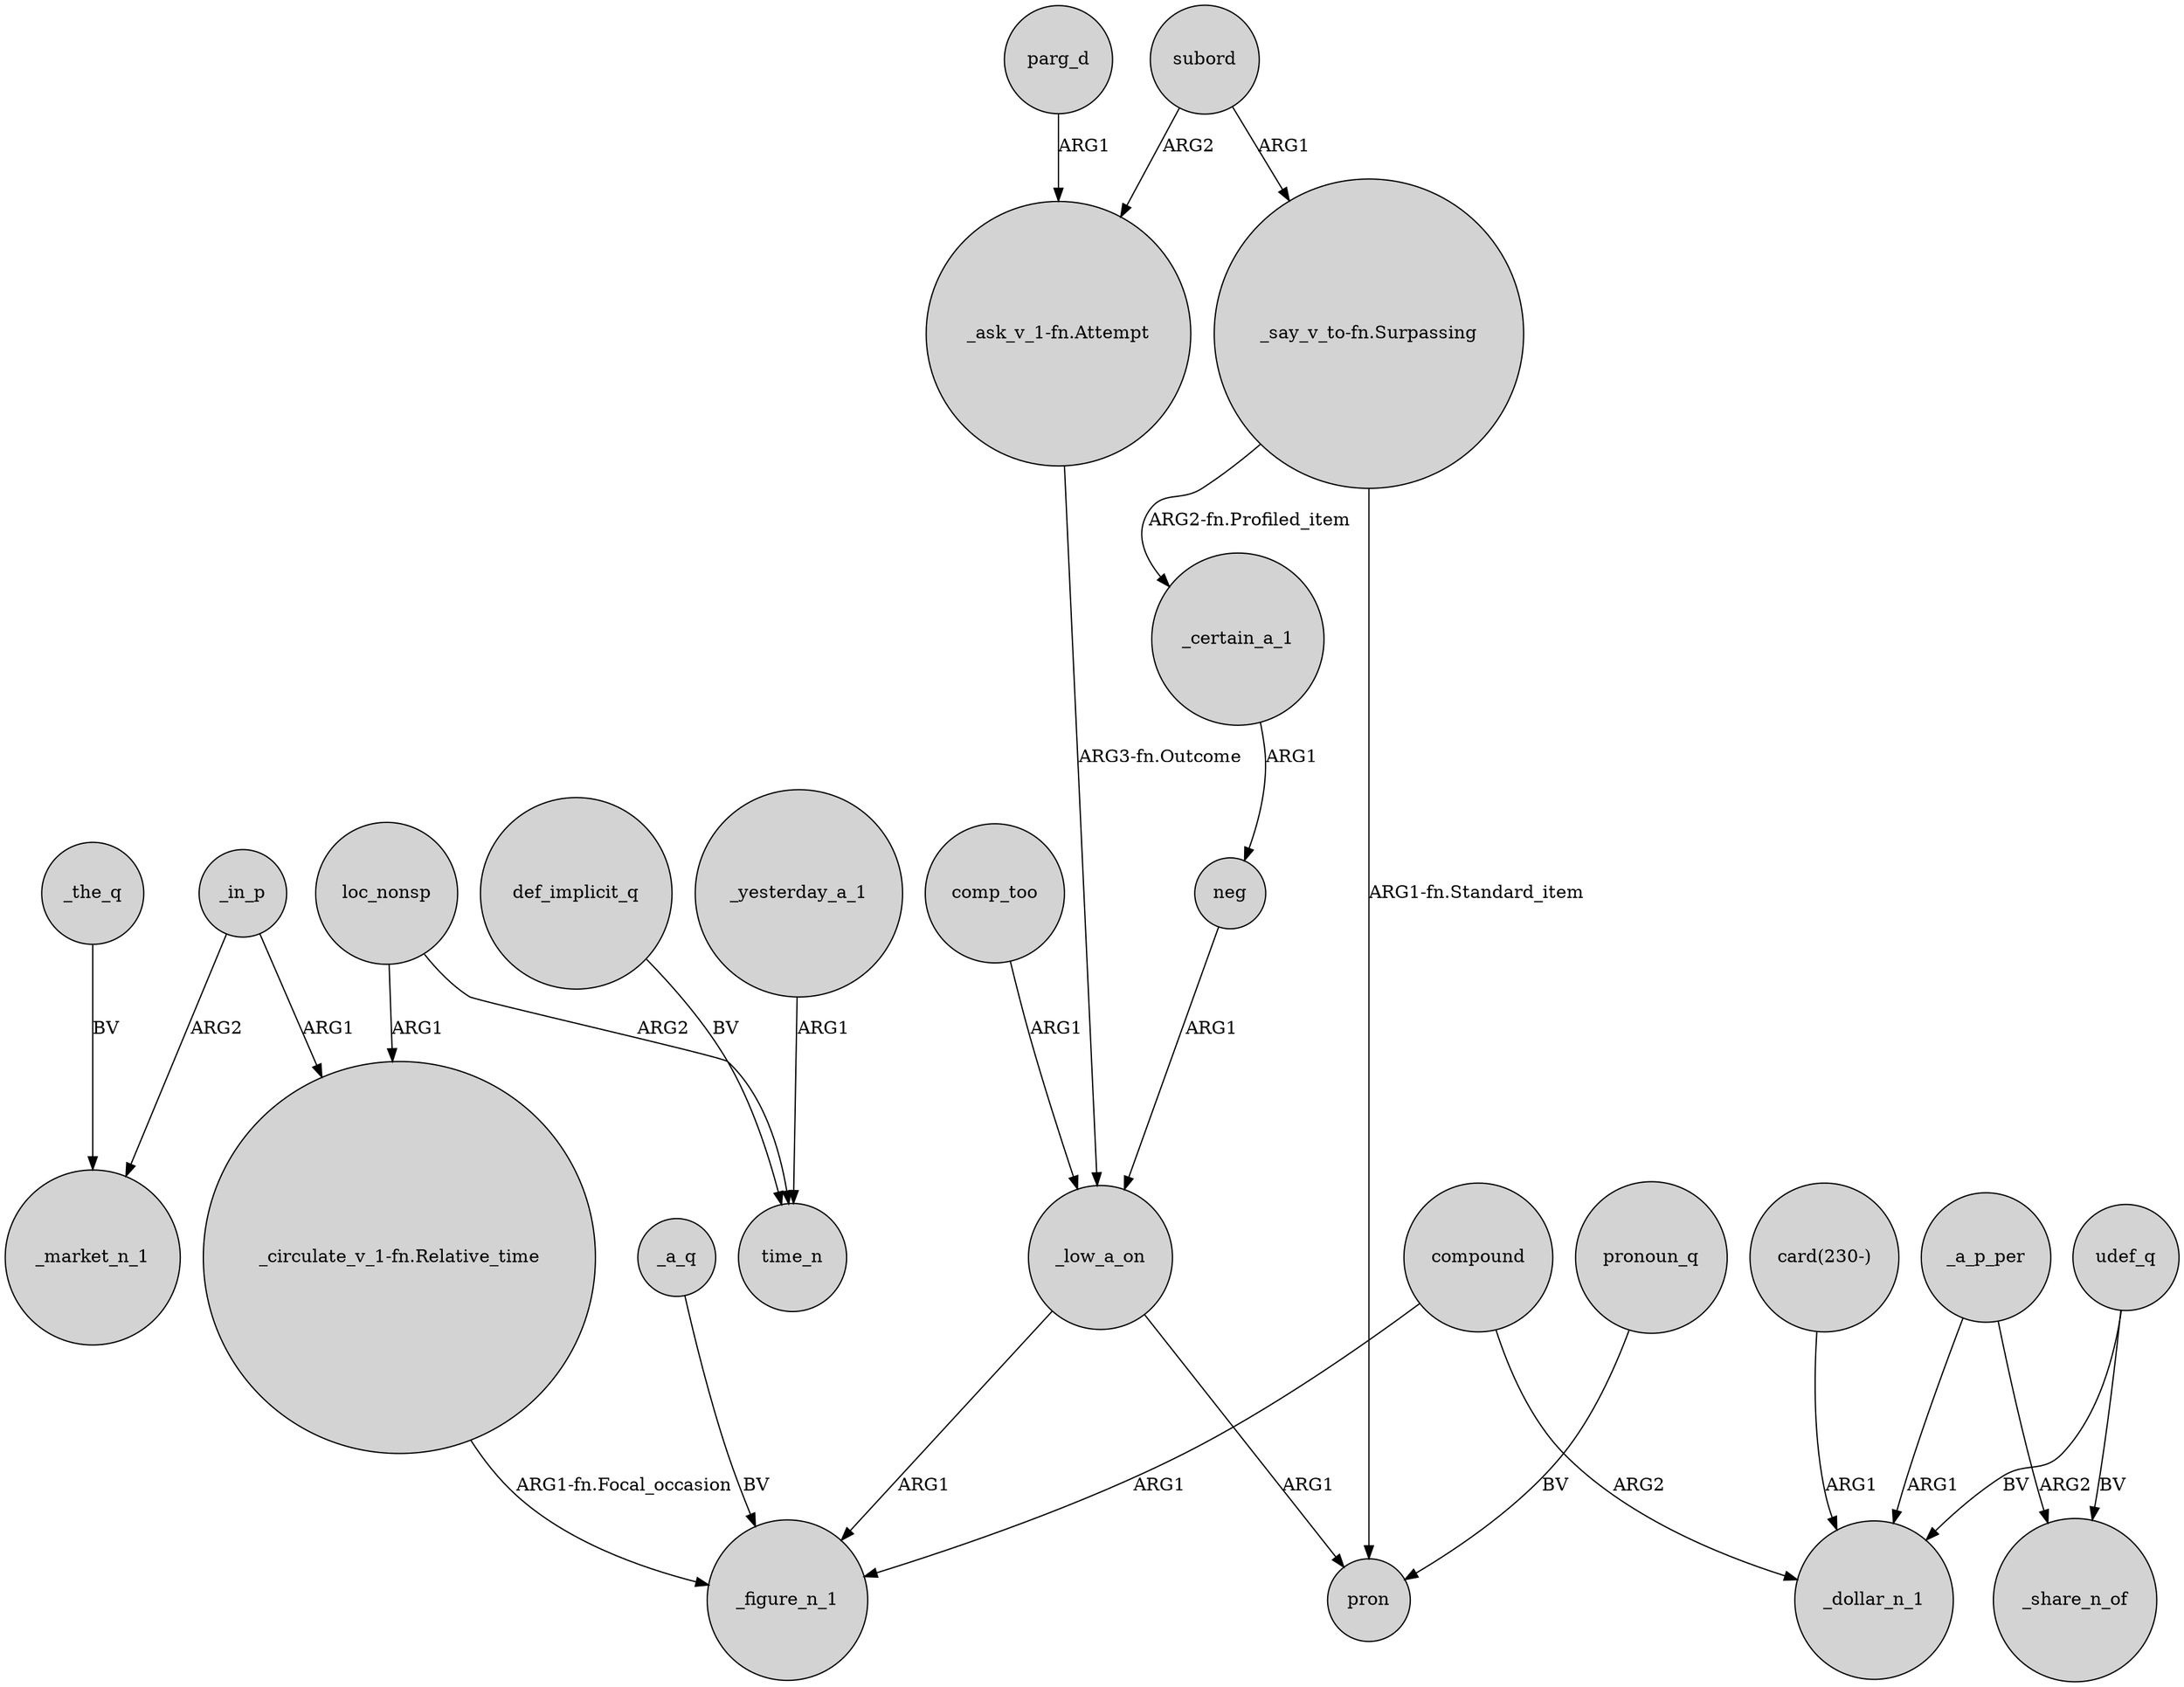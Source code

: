 digraph {
	node [shape=circle style=filled]
	compound -> _figure_n_1 [label=ARG1]
	subord -> "_say_v_to-fn.Surpassing" [label=ARG1]
	"_circulate_v_1-fn.Relative_time" -> _figure_n_1 [label="ARG1-fn.Focal_occasion"]
	subord -> "_ask_v_1-fn.Attempt" [label=ARG2]
	parg_d -> "_ask_v_1-fn.Attempt" [label=ARG1]
	"_say_v_to-fn.Surpassing" -> _certain_a_1 [label="ARG2-fn.Profiled_item"]
	comp_too -> _low_a_on [label=ARG1]
	_yesterday_a_1 -> time_n [label=ARG1]
	compound -> _dollar_n_1 [label=ARG2]
	"card(230-)" -> _dollar_n_1 [label=ARG1]
	_low_a_on -> pron [label=ARG1]
	_in_p -> "_circulate_v_1-fn.Relative_time" [label=ARG1]
	_the_q -> _market_n_1 [label=BV]
	_certain_a_1 -> neg [label=ARG1]
	pronoun_q -> pron [label=BV]
	"_ask_v_1-fn.Attempt" -> _low_a_on [label="ARG3-fn.Outcome"]
	_a_q -> _figure_n_1 [label=BV]
	_in_p -> _market_n_1 [label=ARG2]
	_a_p_per -> _share_n_of [label=ARG2]
	udef_q -> _share_n_of [label=BV]
	udef_q -> _dollar_n_1 [label=BV]
	_a_p_per -> _dollar_n_1 [label=ARG1]
	loc_nonsp -> time_n [label=ARG2]
	loc_nonsp -> "_circulate_v_1-fn.Relative_time" [label=ARG1]
	_low_a_on -> _figure_n_1 [label=ARG1]
	def_implicit_q -> time_n [label=BV]
	neg -> _low_a_on [label=ARG1]
	"_say_v_to-fn.Surpassing" -> pron [label="ARG1-fn.Standard_item"]
}
